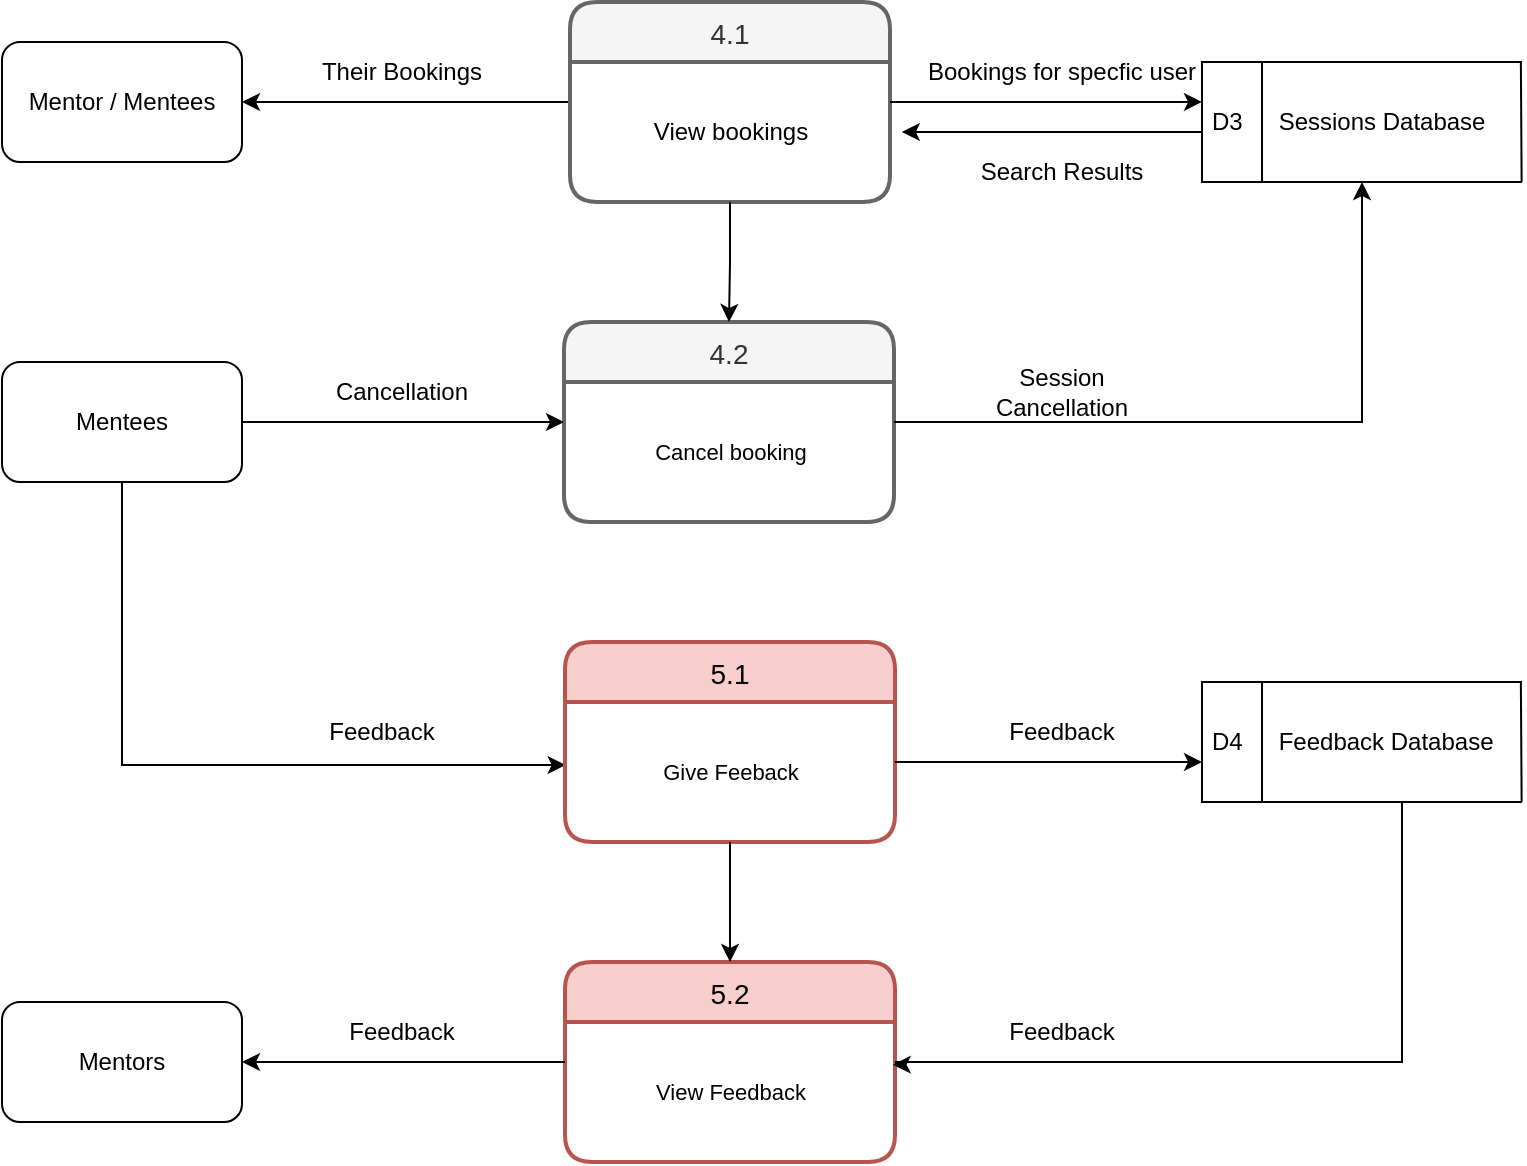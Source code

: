 <mxfile version="20.8.16" type="device"><diagram id="0lUCq-d0uasWBDPMCD7H" name="Page-1"><mxGraphModel dx="1728" dy="1004" grid="1" gridSize="10" guides="1" tooltips="1" connect="1" arrows="1" fold="1" page="1" pageScale="1" pageWidth="827" pageHeight="1169" math="0" shadow="0"><root><mxCell id="0"/><mxCell id="1" parent="0"/><mxCell id="TqI6bM_8xZ9QaPuLpvtb-1" style="edgeStyle=orthogonalEdgeStyle;rounded=0;orthogonalLoop=1;jettySize=auto;html=1;exitX=0;exitY=0.5;exitDx=0;exitDy=0;entryX=1;entryY=0.5;entryDx=0;entryDy=0;" parent="1" source="-FQx81BhShUdD3TucsOS-1" target="-FQx81BhShUdD3TucsOS-3" edge="1"><mxGeometry relative="1" as="geometry"/></mxCell><mxCell id="-FQx81BhShUdD3TucsOS-1" value="4.1" style="swimlane;childLayout=stackLayout;horizontal=1;startSize=30;horizontalStack=0;rounded=1;fontSize=14;fontStyle=0;strokeWidth=2;resizeParent=0;resizeLast=1;shadow=0;dashed=0;align=center;fillColor=#f5f5f5;strokeColor=#666666;fontColor=#333333;" parent="1" vertex="1"><mxGeometry x="334" y="150" width="160" height="100" as="geometry"/></mxCell><mxCell id="-FQx81BhShUdD3TucsOS-10" value="View bookings" style="text;html=1;align=center;verticalAlign=middle;resizable=0;points=[];autosize=1;strokeColor=none;fillColor=none;" parent="-FQx81BhShUdD3TucsOS-1" vertex="1"><mxGeometry y="30" width="160" height="70" as="geometry"/></mxCell><mxCell id="-FQx81BhShUdD3TucsOS-16" style="edgeStyle=orthogonalEdgeStyle;rounded=0;orthogonalLoop=1;jettySize=auto;html=1;exitX=1;exitY=0.75;exitDx=0;exitDy=0;entryX=1;entryY=0.75;entryDx=0;entryDy=0;" parent="1" source="-FQx81BhShUdD3TucsOS-3" target="-FQx81BhShUdD3TucsOS-3" edge="1"><mxGeometry relative="1" as="geometry"><mxPoint x="330" y="214.833" as="targetPoint"/></mxGeometry></mxCell><mxCell id="-FQx81BhShUdD3TucsOS-3" value="Mentor / Mentees" style="rounded=1;whiteSpace=wrap;html=1;" parent="1" vertex="1"><mxGeometry x="50" y="170" width="120" height="60" as="geometry"/></mxCell><mxCell id="-FQx81BhShUdD3TucsOS-11" value="4.2" style="swimlane;childLayout=stackLayout;horizontal=1;startSize=30;horizontalStack=0;rounded=1;fontSize=14;fontStyle=0;strokeWidth=2;resizeParent=0;resizeLast=1;shadow=0;dashed=0;align=center;fillColor=#f5f5f5;strokeColor=#666666;fontColor=#333333;" parent="1" vertex="1"><mxGeometry x="331" y="310" width="165" height="100" as="geometry"/></mxCell><mxCell id="-FQx81BhShUdD3TucsOS-39" value="&lt;font style=&quot;font-size: 11px&quot;&gt;Cancel booking&lt;/font&gt;" style="text;html=1;align=center;verticalAlign=middle;resizable=0;points=[];autosize=1;strokeColor=none;fillColor=none;" parent="-FQx81BhShUdD3TucsOS-11" vertex="1"><mxGeometry y="30" width="165" height="70" as="geometry"/></mxCell><mxCell id="-FQx81BhShUdD3TucsOS-23" value="Their Bookings" style="text;html=1;strokeColor=none;fillColor=none;align=center;verticalAlign=middle;whiteSpace=wrap;rounded=0;" parent="1" vertex="1"><mxGeometry x="200" y="170" width="100" height="30" as="geometry"/></mxCell><mxCell id="-FQx81BhShUdD3TucsOS-27" value="Bookings for specfic user" style="text;html=1;strokeColor=none;fillColor=none;align=center;verticalAlign=middle;whiteSpace=wrap;rounded=0;" parent="1" vertex="1"><mxGeometry x="510" y="170" width="140" height="30" as="geometry"/></mxCell><mxCell id="-FQx81BhShUdD3TucsOS-30" style="edgeStyle=orthogonalEdgeStyle;rounded=0;orthogonalLoop=1;jettySize=auto;html=1;startArrow=none;startFill=0;endArrow=classic;endFill=1;" parent="1" source="-FQx81BhShUdD3TucsOS-10" target="-FQx81BhShUdD3TucsOS-11" edge="1"><mxGeometry relative="1" as="geometry"/></mxCell><mxCell id="TqI6bM_8xZ9QaPuLpvtb-4" style="edgeStyle=orthogonalEdgeStyle;rounded=0;orthogonalLoop=1;jettySize=auto;html=1;entryX=0;entryY=0.333;entryDx=0;entryDy=0;entryPerimeter=0;" parent="1" source="-FQx81BhShUdD3TucsOS-10" target="9tR4tgrxY6juGDP7wfqu-1" edge="1"><mxGeometry relative="1" as="geometry"><mxPoint x="640" y="200" as="targetPoint"/><Array as="points"><mxPoint x="530" y="200"/><mxPoint x="530" y="200"/></Array></mxGeometry></mxCell><mxCell id="TqI6bM_8xZ9QaPuLpvtb-5" style="edgeStyle=orthogonalEdgeStyle;rounded=0;orthogonalLoop=1;jettySize=auto;html=1;entryX=1.037;entryY=0.5;entryDx=0;entryDy=0;entryPerimeter=0;exitX=0;exitY=0.583;exitDx=0;exitDy=0;exitPerimeter=0;" parent="1" source="9tR4tgrxY6juGDP7wfqu-1" target="-FQx81BhShUdD3TucsOS-10" edge="1"><mxGeometry relative="1" as="geometry"><mxPoint x="640" y="215" as="sourcePoint"/></mxGeometry></mxCell><mxCell id="TqI6bM_8xZ9QaPuLpvtb-6" value="Search Results" style="text;html=1;strokeColor=none;fillColor=none;align=center;verticalAlign=middle;whiteSpace=wrap;rounded=0;" parent="1" vertex="1"><mxGeometry x="530" y="220" width="100" height="30" as="geometry"/></mxCell><mxCell id="TqI6bM_8xZ9QaPuLpvtb-33" style="edgeStyle=orthogonalEdgeStyle;rounded=0;orthogonalLoop=1;jettySize=auto;html=1;entryX=0;entryY=0.5;entryDx=0;entryDy=0;" parent="1" source="TqI6bM_8xZ9QaPuLpvtb-7" target="-FQx81BhShUdD3TucsOS-11" edge="1"><mxGeometry relative="1" as="geometry"/></mxCell><mxCell id="TqI6bM_8xZ9QaPuLpvtb-36" style="edgeStyle=orthogonalEdgeStyle;rounded=0;orthogonalLoop=1;jettySize=auto;html=1;exitX=0.5;exitY=1;exitDx=0;exitDy=0;entryX=0.002;entryY=0.45;entryDx=0;entryDy=0;entryPerimeter=0;" parent="1" source="TqI6bM_8xZ9QaPuLpvtb-7" target="TqI6bM_8xZ9QaPuLpvtb-9" edge="1"><mxGeometry relative="1" as="geometry"/></mxCell><mxCell id="TqI6bM_8xZ9QaPuLpvtb-7" value="Mentees" style="rounded=1;whiteSpace=wrap;html=1;" parent="1" vertex="1"><mxGeometry x="50" y="330" width="120" height="60" as="geometry"/></mxCell><mxCell id="TqI6bM_8xZ9QaPuLpvtb-8" value="5.1" style="swimlane;childLayout=stackLayout;horizontal=1;startSize=30;horizontalStack=0;rounded=1;fontSize=14;fontStyle=0;strokeWidth=2;resizeParent=0;resizeLast=1;shadow=0;dashed=0;align=center;fillColor=#f8cecc;strokeColor=#b85450;" parent="1" vertex="1"><mxGeometry x="331.5" y="470" width="165" height="100" as="geometry"/></mxCell><mxCell id="TqI6bM_8xZ9QaPuLpvtb-9" value="&lt;font style=&quot;font-size: 11px&quot;&gt;Give Feeback&lt;/font&gt;" style="text;html=1;align=center;verticalAlign=middle;resizable=0;points=[];autosize=1;strokeColor=none;fillColor=none;" parent="TqI6bM_8xZ9QaPuLpvtb-8" vertex="1"><mxGeometry y="30" width="165" height="70" as="geometry"/></mxCell><mxCell id="TqI6bM_8xZ9QaPuLpvtb-15" value="Cancellation" style="text;html=1;strokeColor=none;fillColor=none;align=center;verticalAlign=middle;whiteSpace=wrap;rounded=0;" parent="1" vertex="1"><mxGeometry x="200" y="330" width="100" height="30" as="geometry"/></mxCell><mxCell id="TqI6bM_8xZ9QaPuLpvtb-17" value="Session Cancellation" style="text;html=1;strokeColor=none;fillColor=none;align=center;verticalAlign=middle;whiteSpace=wrap;rounded=0;" parent="1" vertex="1"><mxGeometry x="530" y="330" width="100" height="30" as="geometry"/></mxCell><mxCell id="TqI6bM_8xZ9QaPuLpvtb-19" value="5.2" style="swimlane;childLayout=stackLayout;horizontal=1;startSize=30;horizontalStack=0;rounded=1;fontSize=14;fontStyle=0;strokeWidth=2;resizeParent=0;resizeLast=1;shadow=0;dashed=0;align=center;fillColor=#f8cecc;strokeColor=#b85450;" parent="1" vertex="1"><mxGeometry x="331.5" y="630" width="165" height="100" as="geometry"/></mxCell><mxCell id="TqI6bM_8xZ9QaPuLpvtb-20" value="&lt;font style=&quot;font-size: 11px&quot;&gt;View Feedback&lt;/font&gt;" style="text;html=1;align=center;verticalAlign=middle;resizable=0;points=[];autosize=1;strokeColor=none;fillColor=none;" parent="TqI6bM_8xZ9QaPuLpvtb-19" vertex="1"><mxGeometry y="30" width="165" height="70" as="geometry"/></mxCell><mxCell id="TqI6bM_8xZ9QaPuLpvtb-21" style="edgeStyle=orthogonalEdgeStyle;rounded=0;orthogonalLoop=1;jettySize=auto;html=1;entryX=0.5;entryY=0;entryDx=0;entryDy=0;" parent="1" source="TqI6bM_8xZ9QaPuLpvtb-9" target="TqI6bM_8xZ9QaPuLpvtb-19" edge="1"><mxGeometry relative="1" as="geometry"/></mxCell><mxCell id="TqI6bM_8xZ9QaPuLpvtb-28" value="Mentors" style="rounded=1;whiteSpace=wrap;html=1;" parent="1" vertex="1"><mxGeometry x="50" y="650" width="120" height="60" as="geometry"/></mxCell><mxCell id="TqI6bM_8xZ9QaPuLpvtb-30" style="edgeStyle=orthogonalEdgeStyle;rounded=0;orthogonalLoop=1;jettySize=auto;html=1;" parent="1" source="TqI6bM_8xZ9QaPuLpvtb-20" edge="1"><mxGeometry relative="1" as="geometry"><mxPoint x="170" y="680" as="targetPoint"/><Array as="points"><mxPoint x="170" y="680"/></Array></mxGeometry></mxCell><mxCell id="TqI6bM_8xZ9QaPuLpvtb-31" value="Feedback" style="text;html=1;strokeColor=none;fillColor=none;align=center;verticalAlign=middle;whiteSpace=wrap;rounded=0;" parent="1" vertex="1"><mxGeometry x="190" y="500" width="100" height="30" as="geometry"/></mxCell><mxCell id="TqI6bM_8xZ9QaPuLpvtb-34" style="edgeStyle=orthogonalEdgeStyle;rounded=0;orthogonalLoop=1;jettySize=auto;html=1;" parent="1" source="-FQx81BhShUdD3TucsOS-39" edge="1"><mxGeometry relative="1" as="geometry"><mxPoint x="730" y="240" as="targetPoint"/><Array as="points"><mxPoint x="730" y="360"/></Array></mxGeometry></mxCell><mxCell id="TqI6bM_8xZ9QaPuLpvtb-35" value="Feedback" style="text;html=1;strokeColor=none;fillColor=none;align=center;verticalAlign=middle;whiteSpace=wrap;rounded=0;" parent="1" vertex="1"><mxGeometry x="530" y="500" width="100" height="30" as="geometry"/></mxCell><mxCell id="TqI6bM_8xZ9QaPuLpvtb-37" style="edgeStyle=orthogonalEdgeStyle;rounded=0;orthogonalLoop=1;jettySize=auto;html=1;" parent="1" source="TqI6bM_8xZ9QaPuLpvtb-9" edge="1"><mxGeometry relative="1" as="geometry"><mxPoint x="650" y="530" as="targetPoint"/><Array as="points"><mxPoint x="530" y="530"/><mxPoint x="530" y="530"/></Array></mxGeometry></mxCell><mxCell id="TqI6bM_8xZ9QaPuLpvtb-40" style="edgeStyle=orthogonalEdgeStyle;rounded=0;orthogonalLoop=1;jettySize=auto;html=1;entryX=0.993;entryY=0.306;entryDx=0;entryDy=0;entryPerimeter=0;exitX=0.625;exitY=1;exitDx=0;exitDy=0;exitPerimeter=0;" parent="1" source="9tR4tgrxY6juGDP7wfqu-2" target="TqI6bM_8xZ9QaPuLpvtb-20" edge="1"><mxGeometry relative="1" as="geometry"><Array as="points"><mxPoint x="750" y="680"/><mxPoint x="497" y="680"/><mxPoint x="497" y="681"/></Array><mxPoint x="750" y="560" as="sourcePoint"/></mxGeometry></mxCell><mxCell id="TqI6bM_8xZ9QaPuLpvtb-42" value="Feedback" style="text;html=1;strokeColor=none;fillColor=none;align=center;verticalAlign=middle;whiteSpace=wrap;rounded=0;" parent="1" vertex="1"><mxGeometry x="530" y="650" width="100" height="30" as="geometry"/></mxCell><mxCell id="TqI6bM_8xZ9QaPuLpvtb-43" value="Feedback" style="text;html=1;strokeColor=none;fillColor=none;align=center;verticalAlign=middle;whiteSpace=wrap;rounded=0;" parent="1" vertex="1"><mxGeometry x="200" y="650" width="100" height="30" as="geometry"/></mxCell><mxCell id="9tR4tgrxY6juGDP7wfqu-1" value="D3&amp;nbsp;&lt;span style=&quot;white-space: pre;&quot;&gt;&#9;&lt;/span&gt;&amp;nbsp; Sessions Database" style="html=1;dashed=0;whitespace=wrap;shape=mxgraph.dfd.dataStoreID;align=left;spacingLeft=3;points=[[0,0],[0.5,0],[1,0],[0,0.5],[1,0.5],[0,1],[0.5,1],[1,1]];comic=0;noLabel=0;container=0;metaEdit=0;shadow=0;perimeterSpacing=0;fillStyle=solid;" vertex="1" parent="1"><mxGeometry x="650" y="180" width="160" height="60" as="geometry"/></mxCell><mxCell id="9tR4tgrxY6juGDP7wfqu-2" value="D4&amp;nbsp;&lt;span style=&quot;white-space: pre;&quot;&gt;&#9;&lt;/span&gt;&amp;nbsp; Feedback Database" style="html=1;dashed=0;whitespace=wrap;shape=mxgraph.dfd.dataStoreID;align=left;spacingLeft=3;points=[[0,0],[0.5,0],[1,0],[0,0.5],[1,0.5],[0,1],[0.5,1],[1,1]];comic=0;noLabel=0;container=0;metaEdit=0;shadow=0;perimeterSpacing=0;fillStyle=solid;" vertex="1" parent="1"><mxGeometry x="650" y="490" width="160" height="60" as="geometry"/></mxCell><mxCell id="9tR4tgrxY6juGDP7wfqu-3" value="" style="endArrow=none;html=1;rounded=0;exitX=1;exitY=1;exitDx=0;exitDy=0;" edge="1" parent="1"><mxGeometry width="50" height="50" relative="1" as="geometry"><mxPoint x="809.82" y="240" as="sourcePoint"/><mxPoint x="809.43" y="180" as="targetPoint"/></mxGeometry></mxCell><mxCell id="9tR4tgrxY6juGDP7wfqu-4" value="" style="endArrow=none;html=1;rounded=0;exitX=1;exitY=1;exitDx=0;exitDy=0;" edge="1" parent="1"><mxGeometry width="50" height="50" relative="1" as="geometry"><mxPoint x="809.82" y="550" as="sourcePoint"/><mxPoint x="809.43" y="490" as="targetPoint"/></mxGeometry></mxCell></root></mxGraphModel></diagram></mxfile>